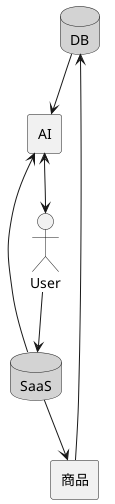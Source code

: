 @startuml
skinparam databaseBackgroundColor LightGray
skinparam componentStyle rectangle

' 要素の定義
database DB as "DB"
database SaaS as "SaaS"
component AI as "AI"
actor User as "User"
component Product as "商品"

' 関係性の定義
' 基本的な時計回りの流れを意識して記述
DB --> AI
' AIとUser間の双方向の矢印
AI <--> User 
User --> SaaS
SaaS --> Product
Product --> DB

' 追加の関連 SaaSからAIへの矢印
SaaS --> AI 

' レイアウト調整のヒント (PlantUMLの自動レイアウトを尊重しつつ、意図する配置に近づけるためのヒント)
' 必要であれば、特定の要素の相対位置を指定することもできますが、
' 複雑なループ図では、PlantUMLが最適な形を見つけることが多いです。
' 下記は試行錯誤が必要な場合があります。
' DB -[hidden]-> AI
' AI -[hidden]-> User
' User -[hidden]-> SaaS
' SaaS -[hidden]-> Product
' Product -[hidden]-> DB

@enduml